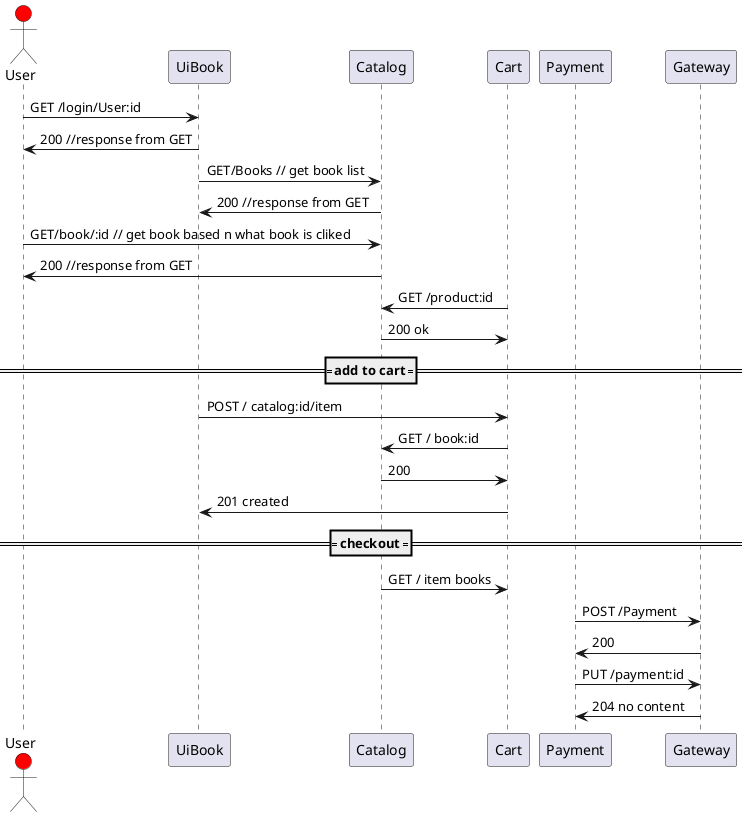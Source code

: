 @startuml
actor User #red
participant UiBook
participant Catalog
participant Cart
participant Payment
participant Gateway

User -> UiBook : GET /login/User:id
UiBook -> User : 200 //response from GET
UiBook  -> Catalog : GET/Books // get book list
Catalog -> UiBook : 200 //response from GET
User -> Catalog : GET/book/:id // get book based n what book is cliked
Catalog -> User : 200 //response from GET
Cart -> Catalog : GET /product:id
Catalog -> Cart : 200 ok 

==== add to cart ====
UiBook -> Cart : POST / catalog:id/item
Cart -> Catalog : GET / book:id
Catalog -> Cart : 200
Cart -> UiBook : 201 created

==== checkout ====
Catalog -> Cart : GET / item books
Payment -> Gateway : POST /Payment
Gateway -> Payment : 200
Payment -> Gateway : PUT /payment:id
Gateway -> Payment : 204 no content




@enduml